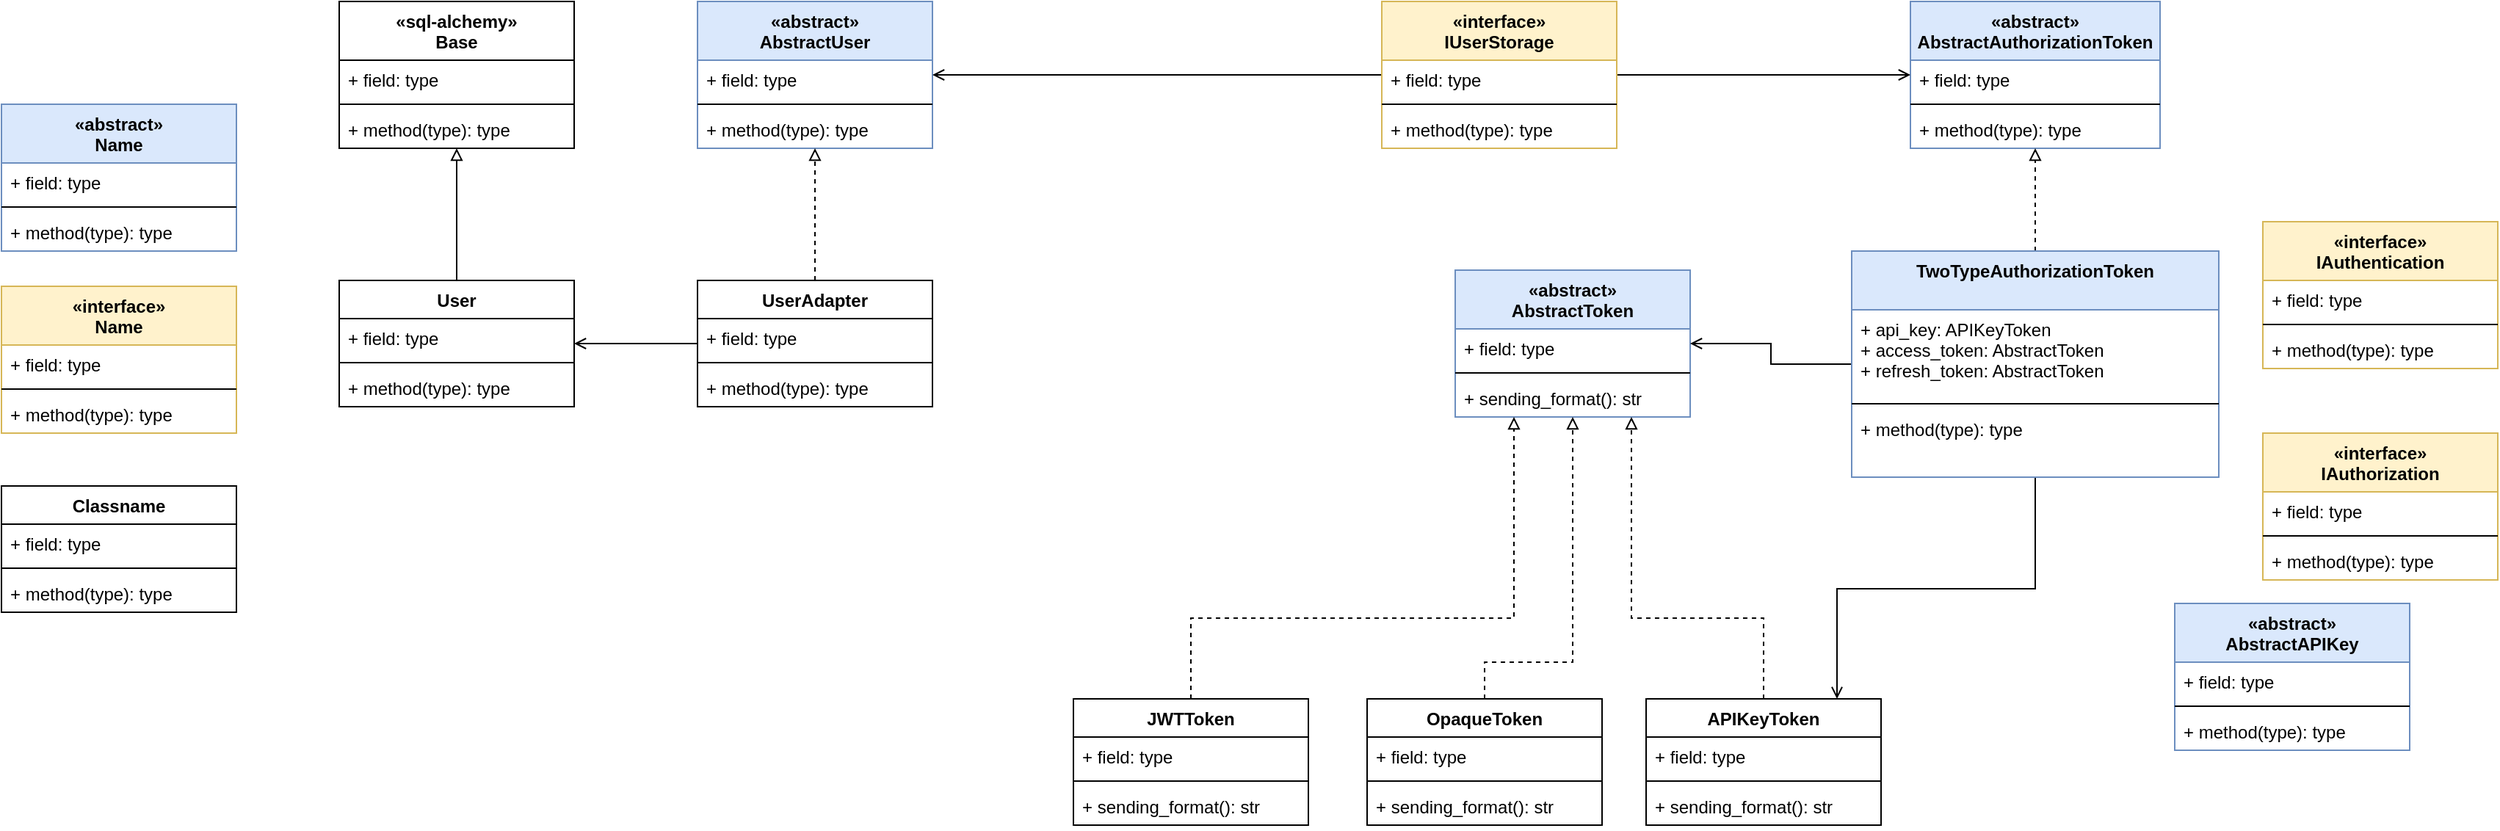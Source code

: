 <mxfile version="18.0.0" type="github"><diagram id="W9ysXvbfmbgROeKwk-NM" name="Page-1"><mxGraphModel dx="2012" dy="635" grid="1" gridSize="10" guides="1" tooltips="1" connect="1" arrows="1" fold="1" page="1" pageScale="1" pageWidth="827" pageHeight="1169" math="0" shadow="0"><root><mxCell id="0"/><mxCell id="1" parent="0"/><mxCell id="8AOa4mmp2rfBYYyQIRdK-4" value="Classname" style="swimlane;fontStyle=1;align=center;verticalAlign=top;childLayout=stackLayout;horizontal=1;startSize=26;horizontalStack=0;resizeParent=1;resizeParentMax=0;resizeLast=0;collapsible=1;marginBottom=0;" vertex="1" parent="1"><mxGeometry x="-220" y="440" width="160" height="86" as="geometry"/></mxCell><mxCell id="8AOa4mmp2rfBYYyQIRdK-5" value="+ field: type" style="text;strokeColor=none;fillColor=none;align=left;verticalAlign=top;spacingLeft=4;spacingRight=4;overflow=hidden;rotatable=0;points=[[0,0.5],[1,0.5]];portConstraint=eastwest;" vertex="1" parent="8AOa4mmp2rfBYYyQIRdK-4"><mxGeometry y="26" width="160" height="26" as="geometry"/></mxCell><mxCell id="8AOa4mmp2rfBYYyQIRdK-6" value="" style="line;strokeWidth=1;fillColor=none;align=left;verticalAlign=middle;spacingTop=-1;spacingLeft=3;spacingRight=3;rotatable=0;labelPosition=right;points=[];portConstraint=eastwest;" vertex="1" parent="8AOa4mmp2rfBYYyQIRdK-4"><mxGeometry y="52" width="160" height="8" as="geometry"/></mxCell><mxCell id="8AOa4mmp2rfBYYyQIRdK-7" value="+ method(type): type" style="text;strokeColor=none;fillColor=none;align=left;verticalAlign=top;spacingLeft=4;spacingRight=4;overflow=hidden;rotatable=0;points=[[0,0.5],[1,0.5]];portConstraint=eastwest;" vertex="1" parent="8AOa4mmp2rfBYYyQIRdK-4"><mxGeometry y="60" width="160" height="26" as="geometry"/></mxCell><mxCell id="8AOa4mmp2rfBYYyQIRdK-12" value="«interface»&#10;Name" style="swimlane;fontStyle=1;align=center;verticalAlign=top;childLayout=stackLayout;horizontal=1;startSize=40;horizontalStack=0;resizeParent=1;resizeParentMax=0;resizeLast=0;collapsible=1;marginBottom=0;fillColor=#fff2cc;strokeColor=#d6b656;" vertex="1" parent="1"><mxGeometry x="-220" y="304" width="160" height="100" as="geometry"/></mxCell><mxCell id="8AOa4mmp2rfBYYyQIRdK-13" value="+ field: type" style="text;strokeColor=none;fillColor=none;align=left;verticalAlign=top;spacingLeft=4;spacingRight=4;overflow=hidden;rotatable=0;points=[[0,0.5],[1,0.5]];portConstraint=eastwest;" vertex="1" parent="8AOa4mmp2rfBYYyQIRdK-12"><mxGeometry y="40" width="160" height="26" as="geometry"/></mxCell><mxCell id="8AOa4mmp2rfBYYyQIRdK-14" value="" style="line;strokeWidth=1;fillColor=none;align=left;verticalAlign=middle;spacingTop=-1;spacingLeft=3;spacingRight=3;rotatable=0;labelPosition=right;points=[];portConstraint=eastwest;" vertex="1" parent="8AOa4mmp2rfBYYyQIRdK-12"><mxGeometry y="66" width="160" height="8" as="geometry"/></mxCell><mxCell id="8AOa4mmp2rfBYYyQIRdK-15" value="+ method(type): type" style="text;strokeColor=none;fillColor=none;align=left;verticalAlign=top;spacingLeft=4;spacingRight=4;overflow=hidden;rotatable=0;points=[[0,0.5],[1,0.5]];portConstraint=eastwest;" vertex="1" parent="8AOa4mmp2rfBYYyQIRdK-12"><mxGeometry y="74" width="160" height="26" as="geometry"/></mxCell><mxCell id="8AOa4mmp2rfBYYyQIRdK-17" value="«abstract»&#10;Name" style="swimlane;fontStyle=1;align=center;verticalAlign=top;childLayout=stackLayout;horizontal=1;startSize=40;horizontalStack=0;resizeParent=1;resizeParentMax=0;resizeLast=0;collapsible=1;marginBottom=0;fillColor=#dae8fc;strokeColor=#6c8ebf;" vertex="1" parent="1"><mxGeometry x="-220" y="180" width="160" height="100" as="geometry"/></mxCell><mxCell id="8AOa4mmp2rfBYYyQIRdK-18" value="+ field: type" style="text;strokeColor=none;fillColor=none;align=left;verticalAlign=top;spacingLeft=4;spacingRight=4;overflow=hidden;rotatable=0;points=[[0,0.5],[1,0.5]];portConstraint=eastwest;" vertex="1" parent="8AOa4mmp2rfBYYyQIRdK-17"><mxGeometry y="40" width="160" height="26" as="geometry"/></mxCell><mxCell id="8AOa4mmp2rfBYYyQIRdK-19" value="" style="line;strokeWidth=1;fillColor=none;align=left;verticalAlign=middle;spacingTop=-1;spacingLeft=3;spacingRight=3;rotatable=0;labelPosition=right;points=[];portConstraint=eastwest;" vertex="1" parent="8AOa4mmp2rfBYYyQIRdK-17"><mxGeometry y="66" width="160" height="8" as="geometry"/></mxCell><mxCell id="8AOa4mmp2rfBYYyQIRdK-20" value="+ method(type): type" style="text;strokeColor=none;fillColor=none;align=left;verticalAlign=top;spacingLeft=4;spacingRight=4;overflow=hidden;rotatable=0;points=[[0,0.5],[1,0.5]];portConstraint=eastwest;" vertex="1" parent="8AOa4mmp2rfBYYyQIRdK-17"><mxGeometry y="74" width="160" height="26" as="geometry"/></mxCell><mxCell id="8AOa4mmp2rfBYYyQIRdK-21" value="«abstract»&#10;AbstractUser" style="swimlane;fontStyle=1;align=center;verticalAlign=top;childLayout=stackLayout;horizontal=1;startSize=40;horizontalStack=0;resizeParent=1;resizeParentMax=0;resizeLast=0;collapsible=1;marginBottom=0;fillColor=#dae8fc;strokeColor=#6c8ebf;" vertex="1" parent="1"><mxGeometry x="254" y="110" width="160" height="100" as="geometry"/></mxCell><mxCell id="8AOa4mmp2rfBYYyQIRdK-22" value="+ field: type" style="text;strokeColor=none;fillColor=none;align=left;verticalAlign=top;spacingLeft=4;spacingRight=4;overflow=hidden;rotatable=0;points=[[0,0.5],[1,0.5]];portConstraint=eastwest;" vertex="1" parent="8AOa4mmp2rfBYYyQIRdK-21"><mxGeometry y="40" width="160" height="26" as="geometry"/></mxCell><mxCell id="8AOa4mmp2rfBYYyQIRdK-23" value="" style="line;strokeWidth=1;fillColor=none;align=left;verticalAlign=middle;spacingTop=-1;spacingLeft=3;spacingRight=3;rotatable=0;labelPosition=right;points=[];portConstraint=eastwest;" vertex="1" parent="8AOa4mmp2rfBYYyQIRdK-21"><mxGeometry y="66" width="160" height="8" as="geometry"/></mxCell><mxCell id="8AOa4mmp2rfBYYyQIRdK-24" value="+ method(type): type" style="text;strokeColor=none;fillColor=none;align=left;verticalAlign=top;spacingLeft=4;spacingRight=4;overflow=hidden;rotatable=0;points=[[0,0.5],[1,0.5]];portConstraint=eastwest;" vertex="1" parent="8AOa4mmp2rfBYYyQIRdK-21"><mxGeometry y="74" width="160" height="26" as="geometry"/></mxCell><mxCell id="8AOa4mmp2rfBYYyQIRdK-25" value="«abstract»&#10;AbstractAPIKey" style="swimlane;fontStyle=1;align=center;verticalAlign=top;childLayout=stackLayout;horizontal=1;startSize=40;horizontalStack=0;resizeParent=1;resizeParentMax=0;resizeLast=0;collapsible=1;marginBottom=0;fillColor=#dae8fc;strokeColor=#6c8ebf;" vertex="1" parent="1"><mxGeometry x="1260" y="520" width="160" height="100" as="geometry"/></mxCell><mxCell id="8AOa4mmp2rfBYYyQIRdK-26" value="+ field: type" style="text;strokeColor=none;fillColor=none;align=left;verticalAlign=top;spacingLeft=4;spacingRight=4;overflow=hidden;rotatable=0;points=[[0,0.5],[1,0.5]];portConstraint=eastwest;" vertex="1" parent="8AOa4mmp2rfBYYyQIRdK-25"><mxGeometry y="40" width="160" height="26" as="geometry"/></mxCell><mxCell id="8AOa4mmp2rfBYYyQIRdK-27" value="" style="line;strokeWidth=1;fillColor=none;align=left;verticalAlign=middle;spacingTop=-1;spacingLeft=3;spacingRight=3;rotatable=0;labelPosition=right;points=[];portConstraint=eastwest;" vertex="1" parent="8AOa4mmp2rfBYYyQIRdK-25"><mxGeometry y="66" width="160" height="8" as="geometry"/></mxCell><mxCell id="8AOa4mmp2rfBYYyQIRdK-28" value="+ method(type): type" style="text;strokeColor=none;fillColor=none;align=left;verticalAlign=top;spacingLeft=4;spacingRight=4;overflow=hidden;rotatable=0;points=[[0,0.5],[1,0.5]];portConstraint=eastwest;" vertex="1" parent="8AOa4mmp2rfBYYyQIRdK-25"><mxGeometry y="74" width="160" height="26" as="geometry"/></mxCell><mxCell id="8AOa4mmp2rfBYYyQIRdK-29" value="«abstract»&#10;AbstractToken" style="swimlane;fontStyle=1;align=center;verticalAlign=top;childLayout=stackLayout;horizontal=1;startSize=40;horizontalStack=0;resizeParent=1;resizeParentMax=0;resizeLast=0;collapsible=1;marginBottom=0;fillColor=#dae8fc;strokeColor=#6c8ebf;" vertex="1" parent="1"><mxGeometry x="770" y="293" width="160" height="100" as="geometry"/></mxCell><mxCell id="8AOa4mmp2rfBYYyQIRdK-30" value="+ field: type" style="text;strokeColor=none;fillColor=none;align=left;verticalAlign=top;spacingLeft=4;spacingRight=4;overflow=hidden;rotatable=0;points=[[0,0.5],[1,0.5]];portConstraint=eastwest;" vertex="1" parent="8AOa4mmp2rfBYYyQIRdK-29"><mxGeometry y="40" width="160" height="26" as="geometry"/></mxCell><mxCell id="8AOa4mmp2rfBYYyQIRdK-31" value="" style="line;strokeWidth=1;fillColor=none;align=left;verticalAlign=middle;spacingTop=-1;spacingLeft=3;spacingRight=3;rotatable=0;labelPosition=right;points=[];portConstraint=eastwest;" vertex="1" parent="8AOa4mmp2rfBYYyQIRdK-29"><mxGeometry y="66" width="160" height="8" as="geometry"/></mxCell><mxCell id="8AOa4mmp2rfBYYyQIRdK-32" value="+ sending_format(): str" style="text;strokeColor=none;fillColor=none;align=left;verticalAlign=top;spacingLeft=4;spacingRight=4;overflow=hidden;rotatable=0;points=[[0,0.5],[1,0.5]];portConstraint=eastwest;" vertex="1" parent="8AOa4mmp2rfBYYyQIRdK-29"><mxGeometry y="74" width="160" height="26" as="geometry"/></mxCell><mxCell id="8AOa4mmp2rfBYYyQIRdK-33" value="«abstract»&#10;AbstractAuthorizationToken" style="swimlane;fontStyle=1;align=center;verticalAlign=top;childLayout=stackLayout;horizontal=1;startSize=40;horizontalStack=0;resizeParent=1;resizeParentMax=0;resizeLast=0;collapsible=1;marginBottom=0;fillColor=#dae8fc;strokeColor=#6c8ebf;" vertex="1" parent="1"><mxGeometry x="1080" y="110" width="170" height="100" as="geometry"/></mxCell><mxCell id="8AOa4mmp2rfBYYyQIRdK-34" value="+ field: type" style="text;strokeColor=none;fillColor=none;align=left;verticalAlign=top;spacingLeft=4;spacingRight=4;overflow=hidden;rotatable=0;points=[[0,0.5],[1,0.5]];portConstraint=eastwest;" vertex="1" parent="8AOa4mmp2rfBYYyQIRdK-33"><mxGeometry y="40" width="170" height="26" as="geometry"/></mxCell><mxCell id="8AOa4mmp2rfBYYyQIRdK-35" value="" style="line;strokeWidth=1;fillColor=none;align=left;verticalAlign=middle;spacingTop=-1;spacingLeft=3;spacingRight=3;rotatable=0;labelPosition=right;points=[];portConstraint=eastwest;" vertex="1" parent="8AOa4mmp2rfBYYyQIRdK-33"><mxGeometry y="66" width="170" height="8" as="geometry"/></mxCell><mxCell id="8AOa4mmp2rfBYYyQIRdK-36" value="+ method(type): type" style="text;strokeColor=none;fillColor=none;align=left;verticalAlign=top;spacingLeft=4;spacingRight=4;overflow=hidden;rotatable=0;points=[[0,0.5],[1,0.5]];portConstraint=eastwest;" vertex="1" parent="8AOa4mmp2rfBYYyQIRdK-33"><mxGeometry y="74" width="170" height="26" as="geometry"/></mxCell><mxCell id="8AOa4mmp2rfBYYyQIRdK-68" style="edgeStyle=orthogonalEdgeStyle;rounded=0;orthogonalLoop=1;jettySize=auto;html=1;endArrow=open;endFill=0;" edge="1" parent="1" source="8AOa4mmp2rfBYYyQIRdK-37" target="8AOa4mmp2rfBYYyQIRdK-21"><mxGeometry relative="1" as="geometry"/></mxCell><mxCell id="8AOa4mmp2rfBYYyQIRdK-69" style="edgeStyle=orthogonalEdgeStyle;rounded=0;orthogonalLoop=1;jettySize=auto;html=1;endArrow=open;endFill=0;exitX=1;exitY=0.5;exitDx=0;exitDy=0;" edge="1" parent="1" source="8AOa4mmp2rfBYYyQIRdK-38" target="8AOa4mmp2rfBYYyQIRdK-33"><mxGeometry relative="1" as="geometry"><mxPoint x="1040" y="150" as="targetPoint"/><Array as="points"><mxPoint x="880" y="160"/></Array></mxGeometry></mxCell><mxCell id="8AOa4mmp2rfBYYyQIRdK-37" value="«interface»&#10;IUserStorage" style="swimlane;fontStyle=1;align=center;verticalAlign=top;childLayout=stackLayout;horizontal=1;startSize=40;horizontalStack=0;resizeParent=1;resizeParentMax=0;resizeLast=0;collapsible=1;marginBottom=0;fillColor=#fff2cc;strokeColor=#d6b656;" vertex="1" parent="1"><mxGeometry x="720" y="110" width="160" height="100" as="geometry"/></mxCell><mxCell id="8AOa4mmp2rfBYYyQIRdK-38" value="+ field: type" style="text;strokeColor=none;fillColor=none;align=left;verticalAlign=top;spacingLeft=4;spacingRight=4;overflow=hidden;rotatable=0;points=[[0,0.5],[1,0.5]];portConstraint=eastwest;" vertex="1" parent="8AOa4mmp2rfBYYyQIRdK-37"><mxGeometry y="40" width="160" height="26" as="geometry"/></mxCell><mxCell id="8AOa4mmp2rfBYYyQIRdK-39" value="" style="line;strokeWidth=1;fillColor=none;align=left;verticalAlign=middle;spacingTop=-1;spacingLeft=3;spacingRight=3;rotatable=0;labelPosition=right;points=[];portConstraint=eastwest;" vertex="1" parent="8AOa4mmp2rfBYYyQIRdK-37"><mxGeometry y="66" width="160" height="8" as="geometry"/></mxCell><mxCell id="8AOa4mmp2rfBYYyQIRdK-40" value="+ method(type): type" style="text;strokeColor=none;fillColor=none;align=left;verticalAlign=top;spacingLeft=4;spacingRight=4;overflow=hidden;rotatable=0;points=[[0,0.5],[1,0.5]];portConstraint=eastwest;" vertex="1" parent="8AOa4mmp2rfBYYyQIRdK-37"><mxGeometry y="74" width="160" height="26" as="geometry"/></mxCell><mxCell id="8AOa4mmp2rfBYYyQIRdK-41" value="«interface»&#10;IAuthentication" style="swimlane;fontStyle=1;align=center;verticalAlign=top;childLayout=stackLayout;horizontal=1;startSize=40;horizontalStack=0;resizeParent=1;resizeParentMax=0;resizeLast=0;collapsible=1;marginBottom=0;fillColor=#fff2cc;strokeColor=#d6b656;" vertex="1" parent="1"><mxGeometry x="1320" y="260" width="160" height="100" as="geometry"/></mxCell><mxCell id="8AOa4mmp2rfBYYyQIRdK-42" value="+ field: type" style="text;strokeColor=none;fillColor=none;align=left;verticalAlign=top;spacingLeft=4;spacingRight=4;overflow=hidden;rotatable=0;points=[[0,0.5],[1,0.5]];portConstraint=eastwest;" vertex="1" parent="8AOa4mmp2rfBYYyQIRdK-41"><mxGeometry y="40" width="160" height="26" as="geometry"/></mxCell><mxCell id="8AOa4mmp2rfBYYyQIRdK-43" value="" style="line;strokeWidth=1;fillColor=none;align=left;verticalAlign=middle;spacingTop=-1;spacingLeft=3;spacingRight=3;rotatable=0;labelPosition=right;points=[];portConstraint=eastwest;" vertex="1" parent="8AOa4mmp2rfBYYyQIRdK-41"><mxGeometry y="66" width="160" height="8" as="geometry"/></mxCell><mxCell id="8AOa4mmp2rfBYYyQIRdK-44" value="+ method(type): type" style="text;strokeColor=none;fillColor=none;align=left;verticalAlign=top;spacingLeft=4;spacingRight=4;overflow=hidden;rotatable=0;points=[[0,0.5],[1,0.5]];portConstraint=eastwest;" vertex="1" parent="8AOa4mmp2rfBYYyQIRdK-41"><mxGeometry y="74" width="160" height="26" as="geometry"/></mxCell><mxCell id="8AOa4mmp2rfBYYyQIRdK-45" value="«interface»&#10;IAuthorization" style="swimlane;fontStyle=1;align=center;verticalAlign=top;childLayout=stackLayout;horizontal=1;startSize=40;horizontalStack=0;resizeParent=1;resizeParentMax=0;resizeLast=0;collapsible=1;marginBottom=0;fillColor=#fff2cc;strokeColor=#d6b656;" vertex="1" parent="1"><mxGeometry x="1320" y="404" width="160" height="100" as="geometry"/></mxCell><mxCell id="8AOa4mmp2rfBYYyQIRdK-46" value="+ field: type" style="text;strokeColor=none;fillColor=none;align=left;verticalAlign=top;spacingLeft=4;spacingRight=4;overflow=hidden;rotatable=0;points=[[0,0.5],[1,0.5]];portConstraint=eastwest;" vertex="1" parent="8AOa4mmp2rfBYYyQIRdK-45"><mxGeometry y="40" width="160" height="26" as="geometry"/></mxCell><mxCell id="8AOa4mmp2rfBYYyQIRdK-47" value="" style="line;strokeWidth=1;fillColor=none;align=left;verticalAlign=middle;spacingTop=-1;spacingLeft=3;spacingRight=3;rotatable=0;labelPosition=right;points=[];portConstraint=eastwest;" vertex="1" parent="8AOa4mmp2rfBYYyQIRdK-45"><mxGeometry y="66" width="160" height="8" as="geometry"/></mxCell><mxCell id="8AOa4mmp2rfBYYyQIRdK-48" value="+ method(type): type" style="text;strokeColor=none;fillColor=none;align=left;verticalAlign=top;spacingLeft=4;spacingRight=4;overflow=hidden;rotatable=0;points=[[0,0.5],[1,0.5]];portConstraint=eastwest;" vertex="1" parent="8AOa4mmp2rfBYYyQIRdK-45"><mxGeometry y="74" width="160" height="26" as="geometry"/></mxCell><mxCell id="8AOa4mmp2rfBYYyQIRdK-49" value="«sql-alchemy»&#10;Base" style="swimlane;fontStyle=1;align=center;verticalAlign=top;childLayout=stackLayout;horizontal=1;startSize=40;horizontalStack=0;resizeParent=1;resizeParentMax=0;resizeLast=0;collapsible=1;marginBottom=0;" vertex="1" parent="1"><mxGeometry x="10" y="110" width="160" height="100" as="geometry"/></mxCell><mxCell id="8AOa4mmp2rfBYYyQIRdK-50" value="+ field: type" style="text;strokeColor=none;fillColor=none;align=left;verticalAlign=top;spacingLeft=4;spacingRight=4;overflow=hidden;rotatable=0;points=[[0,0.5],[1,0.5]];portConstraint=eastwest;" vertex="1" parent="8AOa4mmp2rfBYYyQIRdK-49"><mxGeometry y="40" width="160" height="26" as="geometry"/></mxCell><mxCell id="8AOa4mmp2rfBYYyQIRdK-51" value="" style="line;strokeWidth=1;fillColor=none;align=left;verticalAlign=middle;spacingTop=-1;spacingLeft=3;spacingRight=3;rotatable=0;labelPosition=right;points=[];portConstraint=eastwest;" vertex="1" parent="8AOa4mmp2rfBYYyQIRdK-49"><mxGeometry y="66" width="160" height="8" as="geometry"/></mxCell><mxCell id="8AOa4mmp2rfBYYyQIRdK-52" value="+ method(type): type" style="text;strokeColor=none;fillColor=none;align=left;verticalAlign=top;spacingLeft=4;spacingRight=4;overflow=hidden;rotatable=0;points=[[0,0.5],[1,0.5]];portConstraint=eastwest;" vertex="1" parent="8AOa4mmp2rfBYYyQIRdK-49"><mxGeometry y="74" width="160" height="26" as="geometry"/></mxCell><mxCell id="8AOa4mmp2rfBYYyQIRdK-58" value="" style="edgeStyle=orthogonalEdgeStyle;rounded=0;orthogonalLoop=1;jettySize=auto;html=1;entryX=0.5;entryY=1;entryDx=0;entryDy=0;endArrow=block;endFill=0;" edge="1" parent="1" source="8AOa4mmp2rfBYYyQIRdK-53" target="8AOa4mmp2rfBYYyQIRdK-49"><mxGeometry relative="1" as="geometry"/></mxCell><mxCell id="8AOa4mmp2rfBYYyQIRdK-53" value="User" style="swimlane;fontStyle=1;align=center;verticalAlign=top;childLayout=stackLayout;horizontal=1;startSize=26;horizontalStack=0;resizeParent=1;resizeParentMax=0;resizeLast=0;collapsible=1;marginBottom=0;" vertex="1" parent="1"><mxGeometry x="10" y="300" width="160" height="86" as="geometry"/></mxCell><mxCell id="8AOa4mmp2rfBYYyQIRdK-54" value="+ field: type" style="text;strokeColor=none;fillColor=none;align=left;verticalAlign=top;spacingLeft=4;spacingRight=4;overflow=hidden;rotatable=0;points=[[0,0.5],[1,0.5]];portConstraint=eastwest;" vertex="1" parent="8AOa4mmp2rfBYYyQIRdK-53"><mxGeometry y="26" width="160" height="26" as="geometry"/></mxCell><mxCell id="8AOa4mmp2rfBYYyQIRdK-55" value="" style="line;strokeWidth=1;fillColor=none;align=left;verticalAlign=middle;spacingTop=-1;spacingLeft=3;spacingRight=3;rotatable=0;labelPosition=right;points=[];portConstraint=eastwest;" vertex="1" parent="8AOa4mmp2rfBYYyQIRdK-53"><mxGeometry y="52" width="160" height="8" as="geometry"/></mxCell><mxCell id="8AOa4mmp2rfBYYyQIRdK-56" value="+ method(type): type" style="text;strokeColor=none;fillColor=none;align=left;verticalAlign=top;spacingLeft=4;spacingRight=4;overflow=hidden;rotatable=0;points=[[0,0.5],[1,0.5]];portConstraint=eastwest;" vertex="1" parent="8AOa4mmp2rfBYYyQIRdK-53"><mxGeometry y="60" width="160" height="26" as="geometry"/></mxCell><mxCell id="8AOa4mmp2rfBYYyQIRdK-66" style="edgeStyle=orthogonalEdgeStyle;rounded=0;orthogonalLoop=1;jettySize=auto;html=1;endArrow=open;endFill=0;" edge="1" parent="1" source="8AOa4mmp2rfBYYyQIRdK-59" target="8AOa4mmp2rfBYYyQIRdK-53"><mxGeometry relative="1" as="geometry"/></mxCell><mxCell id="8AOa4mmp2rfBYYyQIRdK-67" style="edgeStyle=orthogonalEdgeStyle;rounded=0;orthogonalLoop=1;jettySize=auto;html=1;endArrow=block;endFill=0;dashed=1;" edge="1" parent="1" source="8AOa4mmp2rfBYYyQIRdK-59" target="8AOa4mmp2rfBYYyQIRdK-21"><mxGeometry relative="1" as="geometry"/></mxCell><mxCell id="8AOa4mmp2rfBYYyQIRdK-59" value="UserAdapter" style="swimlane;fontStyle=1;align=center;verticalAlign=top;childLayout=stackLayout;horizontal=1;startSize=26;horizontalStack=0;resizeParent=1;resizeParentMax=0;resizeLast=0;collapsible=1;marginBottom=0;" vertex="1" parent="1"><mxGeometry x="254" y="300" width="160" height="86" as="geometry"/></mxCell><mxCell id="8AOa4mmp2rfBYYyQIRdK-60" value="+ field: type" style="text;strokeColor=none;fillColor=none;align=left;verticalAlign=top;spacingLeft=4;spacingRight=4;overflow=hidden;rotatable=0;points=[[0,0.5],[1,0.5]];portConstraint=eastwest;" vertex="1" parent="8AOa4mmp2rfBYYyQIRdK-59"><mxGeometry y="26" width="160" height="26" as="geometry"/></mxCell><mxCell id="8AOa4mmp2rfBYYyQIRdK-61" value="" style="line;strokeWidth=1;fillColor=none;align=left;verticalAlign=middle;spacingTop=-1;spacingLeft=3;spacingRight=3;rotatable=0;labelPosition=right;points=[];portConstraint=eastwest;" vertex="1" parent="8AOa4mmp2rfBYYyQIRdK-59"><mxGeometry y="52" width="160" height="8" as="geometry"/></mxCell><mxCell id="8AOa4mmp2rfBYYyQIRdK-62" value="+ method(type): type" style="text;strokeColor=none;fillColor=none;align=left;verticalAlign=top;spacingLeft=4;spacingRight=4;overflow=hidden;rotatable=0;points=[[0,0.5],[1,0.5]];portConstraint=eastwest;" vertex="1" parent="8AOa4mmp2rfBYYyQIRdK-59"><mxGeometry y="60" width="160" height="26" as="geometry"/></mxCell><mxCell id="8AOa4mmp2rfBYYyQIRdK-81" style="edgeStyle=orthogonalEdgeStyle;rounded=0;orthogonalLoop=1;jettySize=auto;html=1;endArrow=block;endFill=0;dashed=1;" edge="1" parent="1" source="8AOa4mmp2rfBYYyQIRdK-71" target="8AOa4mmp2rfBYYyQIRdK-33"><mxGeometry relative="1" as="geometry"/></mxCell><mxCell id="8AOa4mmp2rfBYYyQIRdK-102" style="edgeStyle=orthogonalEdgeStyle;rounded=0;orthogonalLoop=1;jettySize=auto;html=1;endArrow=open;endFill=0;" edge="1" parent="1" source="8AOa4mmp2rfBYYyQIRdK-71" target="8AOa4mmp2rfBYYyQIRdK-29"><mxGeometry relative="1" as="geometry"/></mxCell><mxCell id="8AOa4mmp2rfBYYyQIRdK-103" style="edgeStyle=orthogonalEdgeStyle;rounded=0;orthogonalLoop=1;jettySize=auto;html=1;endArrow=open;endFill=0;" edge="1" parent="1" source="8AOa4mmp2rfBYYyQIRdK-71" target="8AOa4mmp2rfBYYyQIRdK-95"><mxGeometry relative="1" as="geometry"><Array as="points"><mxPoint x="1165" y="510"/><mxPoint x="1030" y="510"/></Array></mxGeometry></mxCell><mxCell id="8AOa4mmp2rfBYYyQIRdK-71" value="TwoTypeAuthorizationToken" style="swimlane;fontStyle=1;align=center;verticalAlign=top;childLayout=stackLayout;horizontal=1;startSize=40;horizontalStack=0;resizeParent=1;resizeParentMax=0;resizeLast=0;collapsible=1;marginBottom=0;fillColor=#dae8fc;strokeColor=#6c8ebf;" vertex="1" parent="1"><mxGeometry x="1040" y="280" width="250" height="154" as="geometry"/></mxCell><mxCell id="8AOa4mmp2rfBYYyQIRdK-72" value="+ api_key: APIKeyToken&#10;+ access_token: AbstractToken&#10;+ refresh_token: AbstractToken" style="text;strokeColor=none;fillColor=none;align=left;verticalAlign=top;spacingLeft=4;spacingRight=4;overflow=hidden;rotatable=0;points=[[0,0.5],[1,0.5]];portConstraint=eastwest;" vertex="1" parent="8AOa4mmp2rfBYYyQIRdK-71"><mxGeometry y="40" width="250" height="60" as="geometry"/></mxCell><mxCell id="8AOa4mmp2rfBYYyQIRdK-73" value="" style="line;strokeWidth=1;fillColor=none;align=left;verticalAlign=middle;spacingTop=-1;spacingLeft=3;spacingRight=3;rotatable=0;labelPosition=right;points=[];portConstraint=eastwest;" vertex="1" parent="8AOa4mmp2rfBYYyQIRdK-71"><mxGeometry y="100" width="250" height="8" as="geometry"/></mxCell><mxCell id="8AOa4mmp2rfBYYyQIRdK-74" value="+ method(type): type" style="text;strokeColor=none;fillColor=none;align=left;verticalAlign=top;spacingLeft=4;spacingRight=4;overflow=hidden;rotatable=0;points=[[0,0.5],[1,0.5]];portConstraint=eastwest;fontStyle=0" vertex="1" parent="8AOa4mmp2rfBYYyQIRdK-71"><mxGeometry y="108" width="250" height="46" as="geometry"/></mxCell><mxCell id="8AOa4mmp2rfBYYyQIRdK-99" style="edgeStyle=orthogonalEdgeStyle;rounded=0;orthogonalLoop=1;jettySize=auto;html=1;dashed=1;endArrow=block;endFill=0;" edge="1" parent="1" source="8AOa4mmp2rfBYYyQIRdK-87" target="8AOa4mmp2rfBYYyQIRdK-29"><mxGeometry relative="1" as="geometry"><Array as="points"><mxPoint x="590" y="530"/><mxPoint x="810" y="530"/></Array></mxGeometry></mxCell><mxCell id="8AOa4mmp2rfBYYyQIRdK-87" value="JWTToken" style="swimlane;fontStyle=1;align=center;verticalAlign=top;childLayout=stackLayout;horizontal=1;startSize=26;horizontalStack=0;resizeParent=1;resizeParentMax=0;resizeLast=0;collapsible=1;marginBottom=0;" vertex="1" parent="1"><mxGeometry x="510" y="585" width="160" height="86" as="geometry"/></mxCell><mxCell id="8AOa4mmp2rfBYYyQIRdK-88" value="+ field: type" style="text;strokeColor=none;fillColor=none;align=left;verticalAlign=top;spacingLeft=4;spacingRight=4;overflow=hidden;rotatable=0;points=[[0,0.5],[1,0.5]];portConstraint=eastwest;" vertex="1" parent="8AOa4mmp2rfBYYyQIRdK-87"><mxGeometry y="26" width="160" height="26" as="geometry"/></mxCell><mxCell id="8AOa4mmp2rfBYYyQIRdK-89" value="" style="line;strokeWidth=1;fillColor=none;align=left;verticalAlign=middle;spacingTop=-1;spacingLeft=3;spacingRight=3;rotatable=0;labelPosition=right;points=[];portConstraint=eastwest;" vertex="1" parent="8AOa4mmp2rfBYYyQIRdK-87"><mxGeometry y="52" width="160" height="8" as="geometry"/></mxCell><mxCell id="8AOa4mmp2rfBYYyQIRdK-90" value="+ sending_format(): str" style="text;strokeColor=none;fillColor=none;align=left;verticalAlign=top;spacingLeft=4;spacingRight=4;overflow=hidden;rotatable=0;points=[[0,0.5],[1,0.5]];portConstraint=eastwest;" vertex="1" parent="8AOa4mmp2rfBYYyQIRdK-87"><mxGeometry y="60" width="160" height="26" as="geometry"/></mxCell><mxCell id="8AOa4mmp2rfBYYyQIRdK-100" style="edgeStyle=orthogonalEdgeStyle;rounded=0;orthogonalLoop=1;jettySize=auto;html=1;dashed=1;endArrow=block;endFill=0;" edge="1" parent="1" source="8AOa4mmp2rfBYYyQIRdK-91" target="8AOa4mmp2rfBYYyQIRdK-29"><mxGeometry relative="1" as="geometry"><Array as="points"><mxPoint x="790" y="560"/><mxPoint x="850" y="560"/></Array></mxGeometry></mxCell><mxCell id="8AOa4mmp2rfBYYyQIRdK-91" value="OpaqueToken" style="swimlane;fontStyle=1;align=center;verticalAlign=top;childLayout=stackLayout;horizontal=1;startSize=26;horizontalStack=0;resizeParent=1;resizeParentMax=0;resizeLast=0;collapsible=1;marginBottom=0;" vertex="1" parent="1"><mxGeometry x="710" y="585" width="160" height="86" as="geometry"/></mxCell><mxCell id="8AOa4mmp2rfBYYyQIRdK-92" value="+ field: type" style="text;strokeColor=none;fillColor=none;align=left;verticalAlign=top;spacingLeft=4;spacingRight=4;overflow=hidden;rotatable=0;points=[[0,0.5],[1,0.5]];portConstraint=eastwest;" vertex="1" parent="8AOa4mmp2rfBYYyQIRdK-91"><mxGeometry y="26" width="160" height="26" as="geometry"/></mxCell><mxCell id="8AOa4mmp2rfBYYyQIRdK-93" value="" style="line;strokeWidth=1;fillColor=none;align=left;verticalAlign=middle;spacingTop=-1;spacingLeft=3;spacingRight=3;rotatable=0;labelPosition=right;points=[];portConstraint=eastwest;" vertex="1" parent="8AOa4mmp2rfBYYyQIRdK-91"><mxGeometry y="52" width="160" height="8" as="geometry"/></mxCell><mxCell id="8AOa4mmp2rfBYYyQIRdK-94" value="+ sending_format(): str" style="text;strokeColor=none;fillColor=none;align=left;verticalAlign=top;spacingLeft=4;spacingRight=4;overflow=hidden;rotatable=0;points=[[0,0.5],[1,0.5]];portConstraint=eastwest;" vertex="1" parent="8AOa4mmp2rfBYYyQIRdK-91"><mxGeometry y="60" width="160" height="26" as="geometry"/></mxCell><mxCell id="8AOa4mmp2rfBYYyQIRdK-101" style="edgeStyle=orthogonalEdgeStyle;rounded=0;orthogonalLoop=1;jettySize=auto;html=1;dashed=1;endArrow=block;endFill=0;" edge="1" parent="1" source="8AOa4mmp2rfBYYyQIRdK-95" target="8AOa4mmp2rfBYYyQIRdK-29"><mxGeometry relative="1" as="geometry"><Array as="points"><mxPoint x="980" y="530"/><mxPoint x="890" y="530"/></Array></mxGeometry></mxCell><mxCell id="8AOa4mmp2rfBYYyQIRdK-95" value="APIKeyToken" style="swimlane;fontStyle=1;align=center;verticalAlign=top;childLayout=stackLayout;horizontal=1;startSize=26;horizontalStack=0;resizeParent=1;resizeParentMax=0;resizeLast=0;collapsible=1;marginBottom=0;" vertex="1" parent="1"><mxGeometry x="900" y="585" width="160" height="86" as="geometry"/></mxCell><mxCell id="8AOa4mmp2rfBYYyQIRdK-96" value="+ field: type" style="text;strokeColor=none;fillColor=none;align=left;verticalAlign=top;spacingLeft=4;spacingRight=4;overflow=hidden;rotatable=0;points=[[0,0.5],[1,0.5]];portConstraint=eastwest;" vertex="1" parent="8AOa4mmp2rfBYYyQIRdK-95"><mxGeometry y="26" width="160" height="26" as="geometry"/></mxCell><mxCell id="8AOa4mmp2rfBYYyQIRdK-97" value="" style="line;strokeWidth=1;fillColor=none;align=left;verticalAlign=middle;spacingTop=-1;spacingLeft=3;spacingRight=3;rotatable=0;labelPosition=right;points=[];portConstraint=eastwest;" vertex="1" parent="8AOa4mmp2rfBYYyQIRdK-95"><mxGeometry y="52" width="160" height="8" as="geometry"/></mxCell><mxCell id="8AOa4mmp2rfBYYyQIRdK-98" value="+ sending_format(): str" style="text;strokeColor=none;fillColor=none;align=left;verticalAlign=top;spacingLeft=4;spacingRight=4;overflow=hidden;rotatable=0;points=[[0,0.5],[1,0.5]];portConstraint=eastwest;" vertex="1" parent="8AOa4mmp2rfBYYyQIRdK-95"><mxGeometry y="60" width="160" height="26" as="geometry"/></mxCell></root></mxGraphModel></diagram></mxfile>